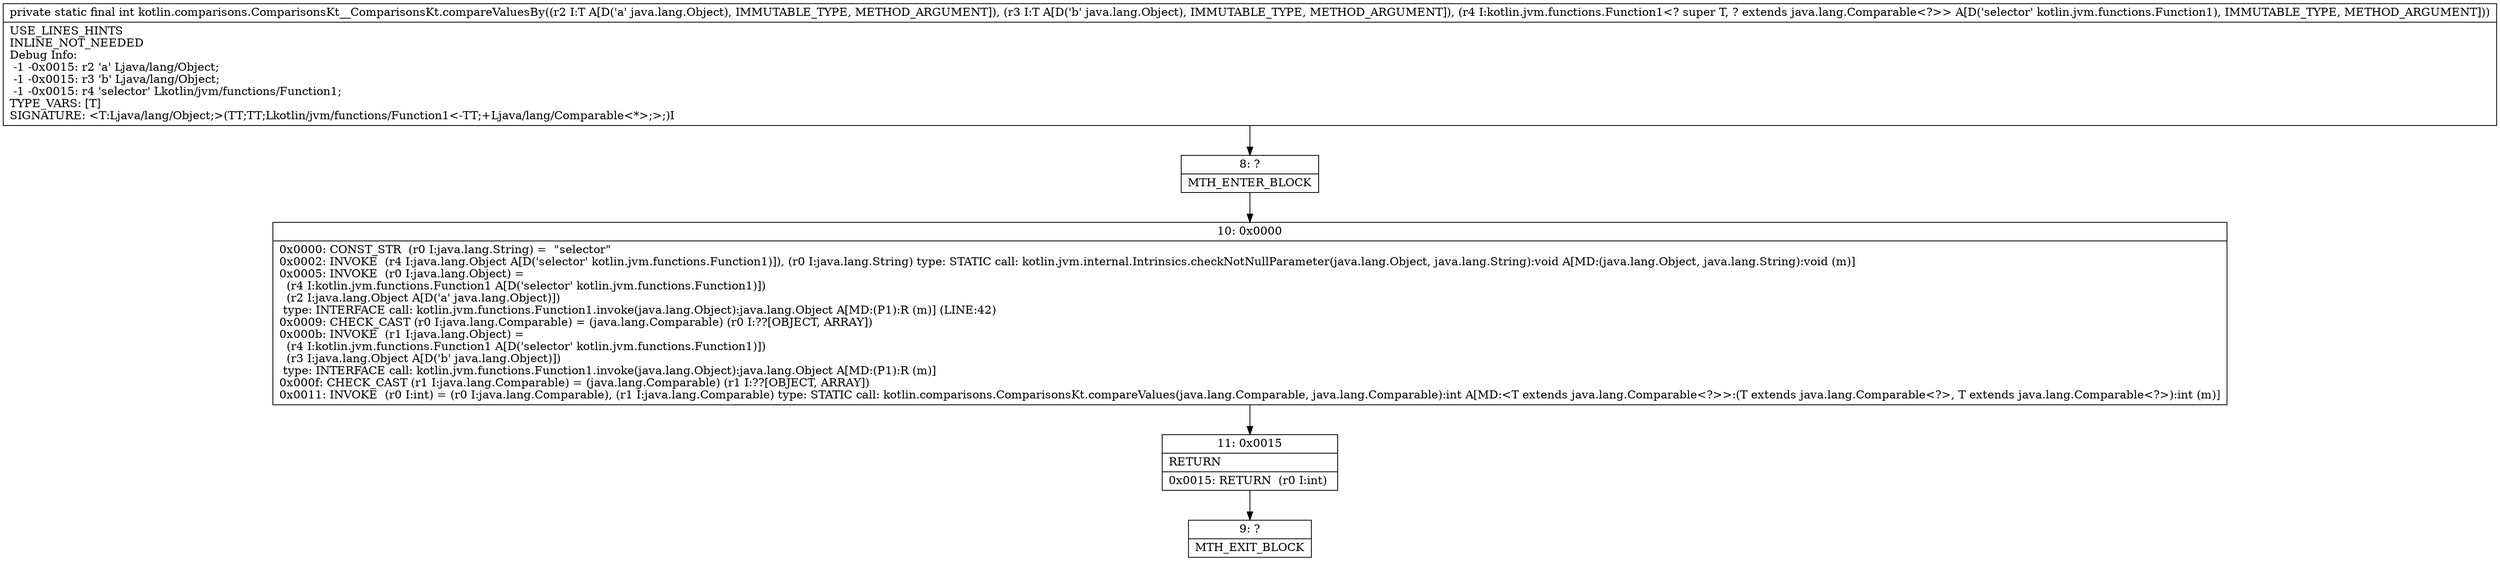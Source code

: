digraph "CFG forkotlin.comparisons.ComparisonsKt__ComparisonsKt.compareValuesBy(Ljava\/lang\/Object;Ljava\/lang\/Object;Lkotlin\/jvm\/functions\/Function1;)I" {
Node_8 [shape=record,label="{8\:\ ?|MTH_ENTER_BLOCK\l}"];
Node_10 [shape=record,label="{10\:\ 0x0000|0x0000: CONST_STR  (r0 I:java.lang.String) =  \"selector\" \l0x0002: INVOKE  (r4 I:java.lang.Object A[D('selector' kotlin.jvm.functions.Function1)]), (r0 I:java.lang.String) type: STATIC call: kotlin.jvm.internal.Intrinsics.checkNotNullParameter(java.lang.Object, java.lang.String):void A[MD:(java.lang.Object, java.lang.String):void (m)]\l0x0005: INVOKE  (r0 I:java.lang.Object) = \l  (r4 I:kotlin.jvm.functions.Function1 A[D('selector' kotlin.jvm.functions.Function1)])\l  (r2 I:java.lang.Object A[D('a' java.lang.Object)])\l type: INTERFACE call: kotlin.jvm.functions.Function1.invoke(java.lang.Object):java.lang.Object A[MD:(P1):R (m)] (LINE:42)\l0x0009: CHECK_CAST (r0 I:java.lang.Comparable) = (java.lang.Comparable) (r0 I:??[OBJECT, ARRAY]) \l0x000b: INVOKE  (r1 I:java.lang.Object) = \l  (r4 I:kotlin.jvm.functions.Function1 A[D('selector' kotlin.jvm.functions.Function1)])\l  (r3 I:java.lang.Object A[D('b' java.lang.Object)])\l type: INTERFACE call: kotlin.jvm.functions.Function1.invoke(java.lang.Object):java.lang.Object A[MD:(P1):R (m)]\l0x000f: CHECK_CAST (r1 I:java.lang.Comparable) = (java.lang.Comparable) (r1 I:??[OBJECT, ARRAY]) \l0x0011: INVOKE  (r0 I:int) = (r0 I:java.lang.Comparable), (r1 I:java.lang.Comparable) type: STATIC call: kotlin.comparisons.ComparisonsKt.compareValues(java.lang.Comparable, java.lang.Comparable):int A[MD:\<T extends java.lang.Comparable\<?\>\>:(T extends java.lang.Comparable\<?\>, T extends java.lang.Comparable\<?\>):int (m)]\l}"];
Node_11 [shape=record,label="{11\:\ 0x0015|RETURN\l|0x0015: RETURN  (r0 I:int) \l}"];
Node_9 [shape=record,label="{9\:\ ?|MTH_EXIT_BLOCK\l}"];
MethodNode[shape=record,label="{private static final int kotlin.comparisons.ComparisonsKt__ComparisonsKt.compareValuesBy((r2 I:T A[D('a' java.lang.Object), IMMUTABLE_TYPE, METHOD_ARGUMENT]), (r3 I:T A[D('b' java.lang.Object), IMMUTABLE_TYPE, METHOD_ARGUMENT]), (r4 I:kotlin.jvm.functions.Function1\<? super T, ? extends java.lang.Comparable\<?\>\> A[D('selector' kotlin.jvm.functions.Function1), IMMUTABLE_TYPE, METHOD_ARGUMENT]))  | USE_LINES_HINTS\lINLINE_NOT_NEEDED\lDebug Info:\l  \-1 \-0x0015: r2 'a' Ljava\/lang\/Object;\l  \-1 \-0x0015: r3 'b' Ljava\/lang\/Object;\l  \-1 \-0x0015: r4 'selector' Lkotlin\/jvm\/functions\/Function1;\lTYPE_VARS: [T]\lSIGNATURE: \<T:Ljava\/lang\/Object;\>(TT;TT;Lkotlin\/jvm\/functions\/Function1\<\-TT;+Ljava\/lang\/Comparable\<*\>;\>;)I\l}"];
MethodNode -> Node_8;Node_8 -> Node_10;
Node_10 -> Node_11;
Node_11 -> Node_9;
}

